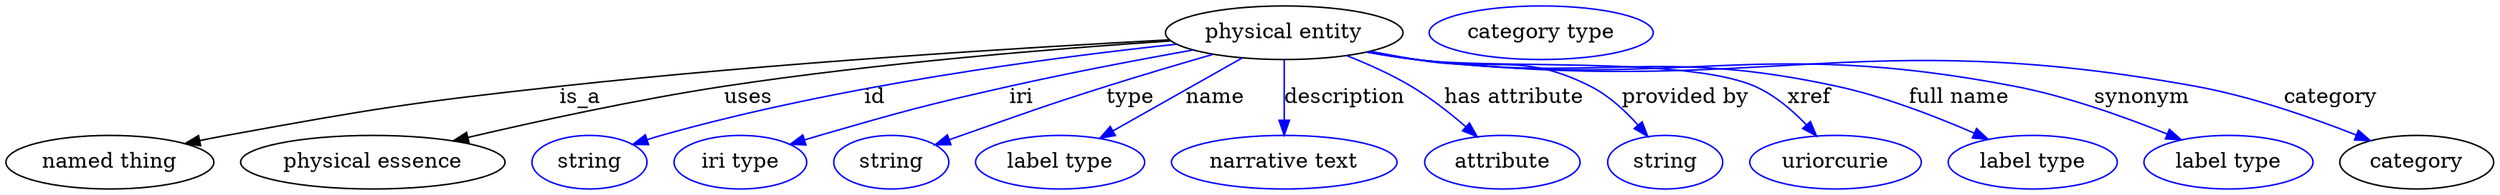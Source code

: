 digraph {
	graph [bb="0,0,1662.9,123"];
	node [label="\N"];
	"physical entity"	[height=0.5,
		label="physical entity",
		pos="855.54,105",
		width=2.2026];
	"named thing"	[height=0.5,
		pos="69.544,18",
		width=1.9318];
	"physical entity" -> "named thing"	[label=is_a,
		lp="384.54,61.5",
		pos="e,120.44,30.457 778.94,100.26 683.21,95.182 514.45,84.866 370.54,69 271.39,58.069 246.69,53.835 148.54,36 142.71,34.939 136.64,33.765 \
130.59,32.544"];
	"physical essence"	[height=0.5,
		pos="245.54,18",
		width=2.4553];
	"physical entity" -> "physical essence"	[label=uses,
		lp="497.04,61.5",
		pos="e,299.35,32.318 779.81,99.533 703.84,94.441 583.64,84.725 480.54,69 422.03,60.075 356.18,45.681 309.1,34.624"];
	id	[color=blue,
		height=0.5,
		label=string,
		pos="390.54,18",
		width=1.0652];
	"physical entity" -> id	[color=blue,
		label=id,
		lp="581.54,61.5",
		pos="e,419.54,29.948 783.63,97.312 699.65,88.351 557.12,69.551 438.54,36 435.44,35.121 432.24,34.148 429.05,33.124",
		style=solid];
	iri	[color=blue,
		height=0.5,
		label="iri type",
		pos="491.54,18",
		width=1.2277];
	"physical entity" -> iri	[color=blue,
		label=iri,
		lp="679.54,61.5",
		pos="e,525.17,29.865 794.41,93.451 758.5,86.985 712.3,78.203 671.54,69 615.08,56.251 601.17,52.03 545.54,36 542.03,34.988 538.4,33.911 \
534.76,32.81",
		style=solid];
	type	[color=blue,
		height=0.5,
		label=string,
		pos="592.54,18",
		width=1.0652];
	"physical entity" -> type	[color=blue,
		label=type,
		lp="752.54,61.5",
		pos="e,621.85,29.697 807.92,90.488 786.1,84.171 759.95,76.419 736.54,69 693.14,55.239 682.51,51.079 639.54,36 636.86,35.057 634.09,34.077 \
631.3,33.084",
		style=solid];
	name	[color=blue,
		height=0.5,
		label="label type",
		pos="705.54,18",
		width=1.5707];
	"physical entity" -> name	[color=blue,
		label=name,
		lp="809.54,61.5",
		pos="e,732.12,34.06 827.33,88.012 802.89,74.16 767.4,54.052 741.03,39.111",
		style=solid];
	description	[color=blue,
		height=0.5,
		label="narrative text",
		pos="855.54,18",
		width=2.0943];
	"physical entity" -> description	[color=blue,
		label=description,
		lp="896.04,61.5",
		pos="e,855.54,36.175 855.54,86.799 855.54,75.163 855.54,59.548 855.54,46.237",
		style=solid];
	"has attribute"	[color=blue,
		height=0.5,
		label=attribute,
		pos="1000.5,18",
		width=1.4443];
	"physical entity" -> "has attribute"	[color=blue,
		label="has attribute",
		lp="1009.5,61.5",
		pos="e,983.76,35.382 897.41,89.69 911.56,84.099 927.15,77.077 940.54,69 953.13,61.411 965.81,51.287 976.25,42.134",
		style=solid];
	"provided by"	[color=blue,
		height=0.5,
		label=string,
		pos="1108.5,18",
		width=1.0652];
	"physical entity" -> "provided by"	[color=blue,
		label="provided by",
		lp="1123,61.5",
		pos="e,1097.1,35.71 913.24,92.528 923.33,90.615 933.73,88.702 943.54,87 995.38,78.009 1013.9,93.259 1060.5,69 1072.1,62.992 1082.5,53.121 \
1090.6,43.73",
		style=solid];
	xref	[color=blue,
		height=0.5,
		label=uriorcurie,
		pos="1222.5,18",
		width=1.5887];
	"physical entity" -> xref	[color=blue,
		label=xref,
		lp="1206,61.5",
		pos="e,1210.1,35.578 911.72,92.181 922.26,90.239 933.21,88.405 943.54,87 993.47,80.211 1123.5,89.446 1169.5,69 1182.5,63.248 1194.3,52.953 \
1203.4,43.193",
		style=solid];
	"full name"	[color=blue,
		height=0.5,
		label="label type",
		pos="1354.5,18",
		width=1.5707];
	"physical entity" -> "full name"	[color=blue,
		label="full name",
		lp="1306,61.5",
		pos="e,1324.9,33.392 911.23,92.136 921.92,90.174 933.05,88.344 943.54,87 1067.7,71.1 1102.3,95.769 1224.5,69 1256.2,62.074 1290.3,48.715 \
1315.6,37.547",
		style=solid];
	synonym	[color=blue,
		height=0.5,
		label="label type",
		pos="1485.5,18",
		width=1.5707];
	"physical entity" -> synonym	[color=blue,
		label=synonym,
		lp="1427.5,61.5",
		pos="e,1454.1,33.068 910.74,92.061 921.57,90.08 932.88,88.263 943.54,87 1120.3,66.067 1168.8,102.92 1343.5,69 1378.7,62.182 1416.8,48.363 \
1444.7,36.978",
		style=solid];
	category	[height=0.5,
		pos="1611.5,18",
		width=1.4263];
	"physical entity" -> category	[color=blue,
		label=category,
		lp="1554,61.5",
		pos="e,1580.5,32.457 910.73,91.972 921.56,89.999 932.88,88.208 943.54,87 1173.3,60.99 1236,110.45 1463.5,69 1500.9,62.187 1541.8,47.847 \
1571,36.264",
		style=solid];
	"named thing_category"	[color=blue,
		height=0.5,
		label="category type",
		pos="1027.5,105",
		width=2.0762];
}
